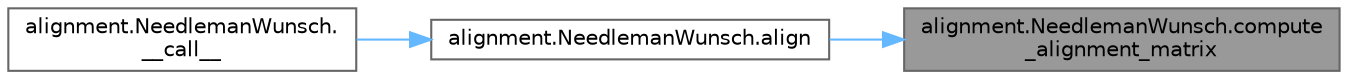 digraph "alignment.NeedlemanWunsch.compute_alignment_matrix"
{
 // INTERACTIVE_SVG=YES
 // LATEX_PDF_SIZE
  bgcolor="transparent";
  edge [fontname=Helvetica,fontsize=10,labelfontname=Helvetica,labelfontsize=10];
  node [fontname=Helvetica,fontsize=10,shape=box,height=0.2,width=0.4];
  rankdir="RL";
  Node1 [id="Node000001",label="alignment.NeedlemanWunsch.compute\l_alignment_matrix",height=0.2,width=0.4,color="gray40", fillcolor="grey60", style="filled", fontcolor="black",tooltip="Build dynamic programming matrix."];
  Node1 -> Node2 [id="edge1_Node000001_Node000002",dir="back",color="steelblue1",style="solid",tooltip=" "];
  Node2 [id="Node000002",label="alignment.NeedlemanWunsch.align",height=0.2,width=0.4,color="grey40", fillcolor="white", style="filled",URL="$d7/d42/classalignment_1_1_needleman_wunsch.html#a32fa721fd722a4b7bbd655b7476d4e46",tooltip="Complete alignment process."];
  Node2 -> Node3 [id="edge2_Node000002_Node000003",dir="back",color="steelblue1",style="solid",tooltip=" "];
  Node3 [id="Node000003",label="alignment.NeedlemanWunsch.\l__call__",height=0.2,width=0.4,color="grey40", fillcolor="white", style="filled",URL="$d7/d42/classalignment_1_1_needleman_wunsch.html#a54f5f5b88bfca17c914eb86d524a9f17",tooltip="Execute alignment with given matrix."];
}
